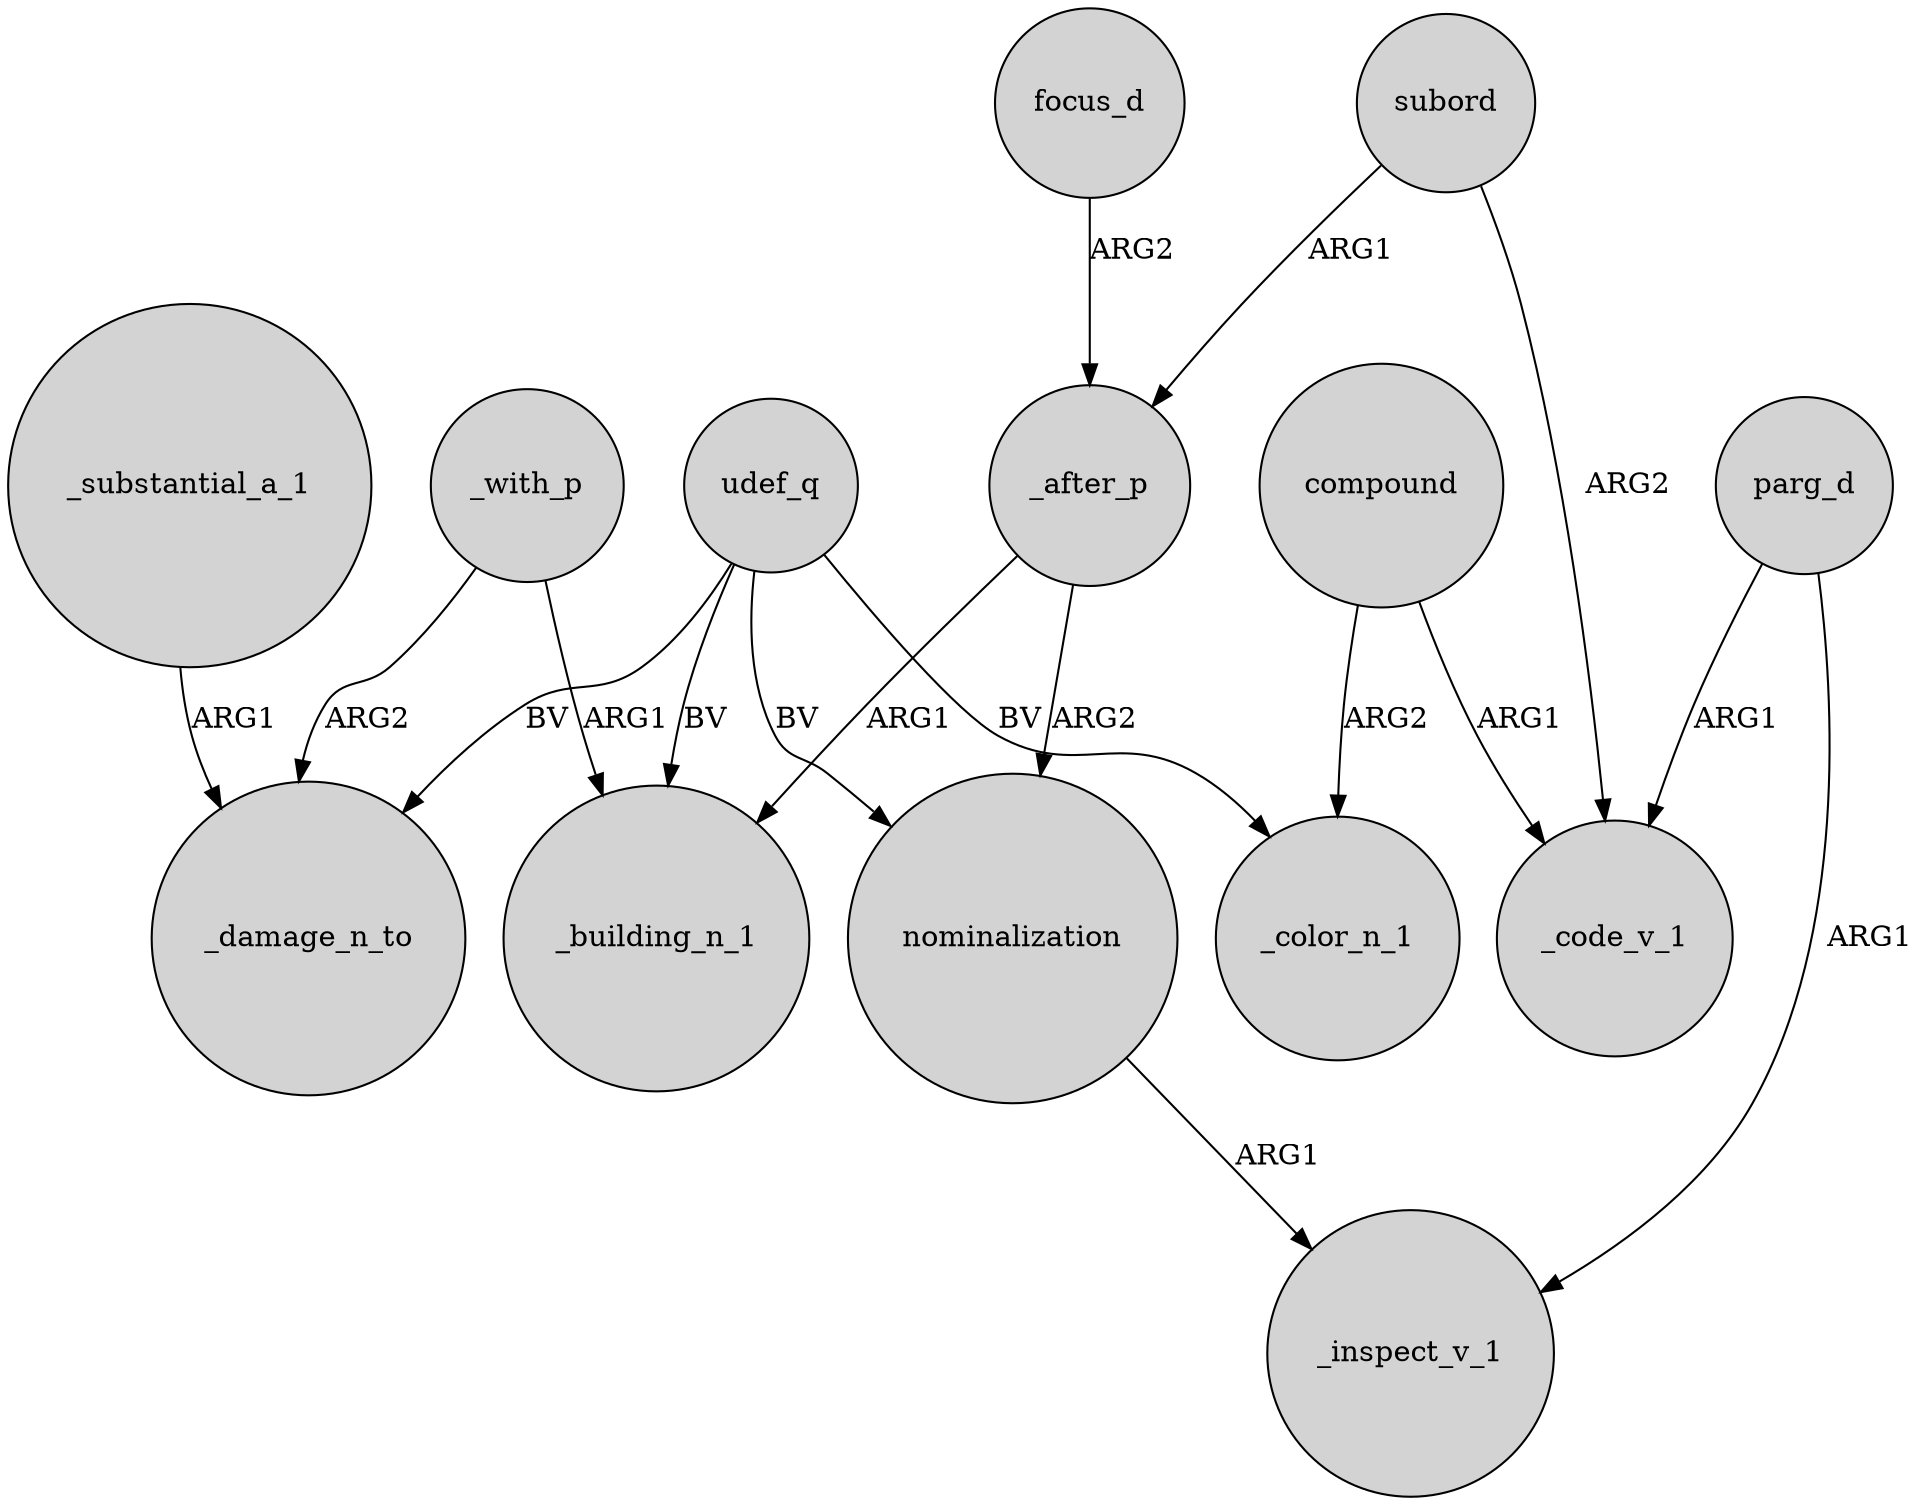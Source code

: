 digraph {
	node [shape=circle style=filled]
	_with_p -> _building_n_1 [label=ARG1]
	udef_q -> _damage_n_to [label=BV]
	parg_d -> _code_v_1 [label=ARG1]
	_with_p -> _damage_n_to [label=ARG2]
	udef_q -> _color_n_1 [label=BV]
	_after_p -> _building_n_1 [label=ARG1]
	parg_d -> _inspect_v_1 [label=ARG1]
	_substantial_a_1 -> _damage_n_to [label=ARG1]
	compound -> _code_v_1 [label=ARG1]
	focus_d -> _after_p [label=ARG2]
	_after_p -> nominalization [label=ARG2]
	nominalization -> _inspect_v_1 [label=ARG1]
	subord -> _after_p [label=ARG1]
	subord -> _code_v_1 [label=ARG2]
	udef_q -> nominalization [label=BV]
	compound -> _color_n_1 [label=ARG2]
	udef_q -> _building_n_1 [label=BV]
}
